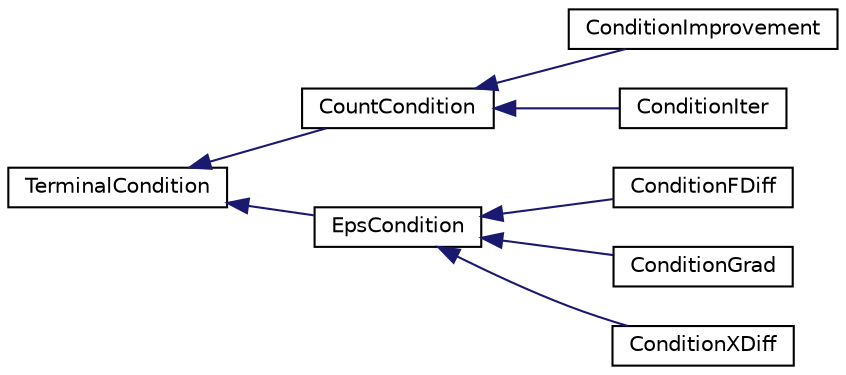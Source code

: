 digraph "Graphical Class Hierarchy"
{
  edge [fontname="Helvetica",fontsize="10",labelfontname="Helvetica",labelfontsize="10"];
  node [fontname="Helvetica",fontsize="10",shape=record];
  rankdir="LR";
  Node0 [label="TerminalCondition",height=0.2,width=0.4,color="black", fillcolor="white", style="filled",URL="$class_terminal_condition.html"];
  Node0 -> Node1 [dir="back",color="midnightblue",fontsize="10",style="solid",fontname="Helvetica"];
  Node1 [label="CountCondition",height=0.2,width=0.4,color="black", fillcolor="white", style="filled",URL="$class_count_condition.html"];
  Node1 -> Node2 [dir="back",color="midnightblue",fontsize="10",style="solid",fontname="Helvetica"];
  Node2 [label="ConditionImprovement",height=0.2,width=0.4,color="black", fillcolor="white", style="filled",URL="$class_condition_improvement.html"];
  Node1 -> Node3 [dir="back",color="midnightblue",fontsize="10",style="solid",fontname="Helvetica"];
  Node3 [label="ConditionIter",height=0.2,width=0.4,color="black", fillcolor="white", style="filled",URL="$class_condition_iter.html"];
  Node0 -> Node4 [dir="back",color="midnightblue",fontsize="10",style="solid",fontname="Helvetica"];
  Node4 [label="EpsCondition",height=0.2,width=0.4,color="black", fillcolor="white", style="filled",URL="$class_eps_condition.html"];
  Node4 -> Node5 [dir="back",color="midnightblue",fontsize="10",style="solid",fontname="Helvetica"];
  Node5 [label="ConditionFDiff",height=0.2,width=0.4,color="black", fillcolor="white", style="filled",URL="$class_condition_f_diff.html"];
  Node4 -> Node6 [dir="back",color="midnightblue",fontsize="10",style="solid",fontname="Helvetica"];
  Node6 [label="ConditionGrad",height=0.2,width=0.4,color="black", fillcolor="white", style="filled",URL="$class_condition_grad.html"];
  Node4 -> Node7 [dir="back",color="midnightblue",fontsize="10",style="solid",fontname="Helvetica"];
  Node7 [label="ConditionXDiff",height=0.2,width=0.4,color="black", fillcolor="white", style="filled",URL="$class_condition_x_diff.html"];
}
